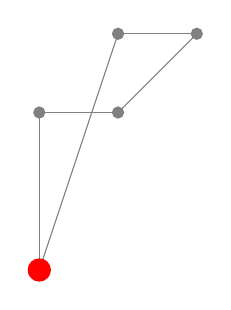 \draw [gray] (0, 0) -- (0, 2);
\filldraw [gray] (0, 0) circle (2pt);
\draw [gray] (0, 2) --(1, 2);
\filldraw [gray] (0, 2) circle (2pt);
\draw [gray] (1, 2) --(2, 3);
\filldraw [gray] (1, 2) circle (2pt);
\draw [gray] (2, 3) --(1, 3);
\filldraw [gray] (2, 3) circle (2pt);
\draw [gray] (1, 3) --(0, 0);
\filldraw (1, 3) [gray] circle (2pt);
\filldraw [red] (0, 0) circle (4pt);